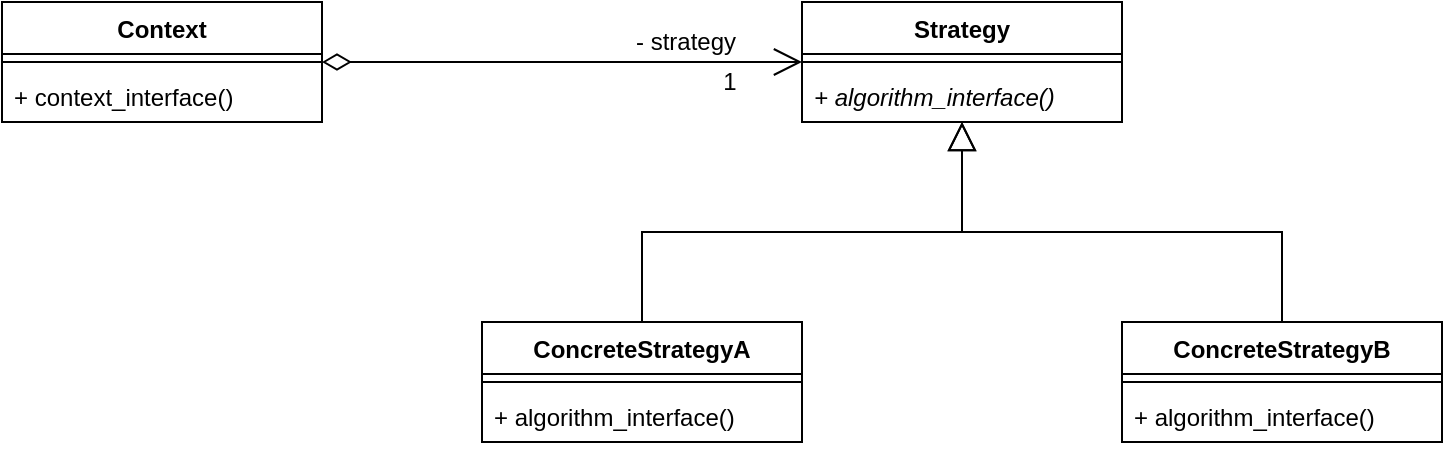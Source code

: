 <mxfile version="13.7.9" type="device"><diagram id="Di41lSnBt9apWoxaZSL3" name="Página-1"><mxGraphModel dx="1086" dy="806" grid="1" gridSize="10" guides="1" tooltips="1" connect="1" arrows="1" fold="1" page="1" pageScale="1" pageWidth="827" pageHeight="1169" math="0" shadow="0"><root><mxCell id="0"/><mxCell id="1" parent="0"/><mxCell id="fq7_r-7t5ghcUyEahZV7-19" style="edgeStyle=orthogonalEdgeStyle;rounded=0;orthogonalLoop=1;jettySize=auto;html=1;startSize=12;endArrow=open;endFill=0;endSize=12;startArrow=diamondThin;startFill=0;" edge="1" parent="1" source="fq7_r-7t5ghcUyEahZV7-1" target="fq7_r-7t5ghcUyEahZV7-5"><mxGeometry relative="1" as="geometry"/></mxCell><mxCell id="fq7_r-7t5ghcUyEahZV7-17" style="edgeStyle=orthogonalEdgeStyle;rounded=0;orthogonalLoop=1;jettySize=auto;html=1;exitX=0.5;exitY=0;exitDx=0;exitDy=0;endSize=12;startSize=12;endArrow=block;endFill=0;" edge="1" parent="1" source="fq7_r-7t5ghcUyEahZV7-9" target="fq7_r-7t5ghcUyEahZV7-5"><mxGeometry relative="1" as="geometry"/></mxCell><mxCell id="fq7_r-7t5ghcUyEahZV7-9" value="ConcreteStrategyA" style="swimlane;fontStyle=1;align=center;verticalAlign=top;childLayout=stackLayout;horizontal=1;startSize=26;horizontalStack=0;resizeParent=1;resizeParentMax=0;resizeLast=0;collapsible=1;marginBottom=0;" vertex="1" parent="1"><mxGeometry x="320" y="280" width="160" height="60" as="geometry"/></mxCell><mxCell id="fq7_r-7t5ghcUyEahZV7-11" value="" style="line;strokeWidth=1;fillColor=none;align=left;verticalAlign=middle;spacingTop=-1;spacingLeft=3;spacingRight=3;rotatable=0;labelPosition=right;points=[];portConstraint=eastwest;" vertex="1" parent="fq7_r-7t5ghcUyEahZV7-9"><mxGeometry y="26" width="160" height="8" as="geometry"/></mxCell><mxCell id="fq7_r-7t5ghcUyEahZV7-12" value="+ algorithm_interface()" style="text;strokeColor=none;fillColor=none;align=left;verticalAlign=top;spacingLeft=4;spacingRight=4;overflow=hidden;rotatable=0;points=[[0,0.5],[1,0.5]];portConstraint=eastwest;" vertex="1" parent="fq7_r-7t5ghcUyEahZV7-9"><mxGeometry y="34" width="160" height="26" as="geometry"/></mxCell><mxCell id="fq7_r-7t5ghcUyEahZV7-5" value="Strategy" style="swimlane;fontStyle=1;align=center;verticalAlign=top;childLayout=stackLayout;horizontal=1;startSize=26;horizontalStack=0;resizeParent=1;resizeParentMax=0;resizeLast=0;collapsible=1;marginBottom=0;" vertex="1" parent="1"><mxGeometry x="480" y="120" width="160" height="60" as="geometry"/></mxCell><mxCell id="fq7_r-7t5ghcUyEahZV7-7" value="" style="line;strokeWidth=1;fillColor=none;align=left;verticalAlign=middle;spacingTop=-1;spacingLeft=3;spacingRight=3;rotatable=0;labelPosition=right;points=[];portConstraint=eastwest;" vertex="1" parent="fq7_r-7t5ghcUyEahZV7-5"><mxGeometry y="26" width="160" height="8" as="geometry"/></mxCell><mxCell id="fq7_r-7t5ghcUyEahZV7-8" value="+ algorithm_interface()" style="text;strokeColor=none;fillColor=none;align=left;verticalAlign=top;spacingLeft=4;spacingRight=4;overflow=hidden;rotatable=0;points=[[0,0.5],[1,0.5]];portConstraint=eastwest;fontStyle=2" vertex="1" parent="fq7_r-7t5ghcUyEahZV7-5"><mxGeometry y="34" width="160" height="26" as="geometry"/></mxCell><mxCell id="fq7_r-7t5ghcUyEahZV7-18" style="edgeStyle=orthogonalEdgeStyle;rounded=0;orthogonalLoop=1;jettySize=auto;html=1;exitX=0.5;exitY=0;exitDx=0;exitDy=0;startSize=12;endArrow=block;endFill=0;endSize=12;" edge="1" parent="1" source="fq7_r-7t5ghcUyEahZV7-13" target="fq7_r-7t5ghcUyEahZV7-5"><mxGeometry relative="1" as="geometry"/></mxCell><mxCell id="fq7_r-7t5ghcUyEahZV7-13" value="ConcreteStrategyB" style="swimlane;fontStyle=1;align=center;verticalAlign=top;childLayout=stackLayout;horizontal=1;startSize=26;horizontalStack=0;resizeParent=1;resizeParentMax=0;resizeLast=0;collapsible=1;marginBottom=0;" vertex="1" parent="1"><mxGeometry x="640" y="280" width="160" height="60" as="geometry"/></mxCell><mxCell id="fq7_r-7t5ghcUyEahZV7-15" value="" style="line;strokeWidth=1;fillColor=none;align=left;verticalAlign=middle;spacingTop=-1;spacingLeft=3;spacingRight=3;rotatable=0;labelPosition=right;points=[];portConstraint=eastwest;" vertex="1" parent="fq7_r-7t5ghcUyEahZV7-13"><mxGeometry y="26" width="160" height="8" as="geometry"/></mxCell><mxCell id="fq7_r-7t5ghcUyEahZV7-16" value="+ algorithm_interface()" style="text;strokeColor=none;fillColor=none;align=left;verticalAlign=top;spacingLeft=4;spacingRight=4;overflow=hidden;rotatable=0;points=[[0,0.5],[1,0.5]];portConstraint=eastwest;" vertex="1" parent="fq7_r-7t5ghcUyEahZV7-13"><mxGeometry y="34" width="160" height="26" as="geometry"/></mxCell><mxCell id="fq7_r-7t5ghcUyEahZV7-20" value="- strategy" style="text;html=1;strokeColor=none;fillColor=none;align=center;verticalAlign=middle;whiteSpace=wrap;rounded=0;" vertex="1" parent="1"><mxGeometry x="390" y="130" width="64" height="20" as="geometry"/></mxCell><mxCell id="fq7_r-7t5ghcUyEahZV7-21" value="1" style="text;html=1;strokeColor=none;fillColor=none;align=center;verticalAlign=middle;whiteSpace=wrap;rounded=0;" vertex="1" parent="1"><mxGeometry x="434" y="150" width="20" height="20" as="geometry"/></mxCell><mxCell id="fq7_r-7t5ghcUyEahZV7-1" value="Context" style="swimlane;fontStyle=1;align=center;verticalAlign=top;childLayout=stackLayout;horizontal=1;startSize=26;horizontalStack=0;resizeParent=1;resizeParentMax=0;resizeLast=0;collapsible=1;marginBottom=0;" vertex="1" parent="1"><mxGeometry x="80" y="120" width="160" height="60" as="geometry"/></mxCell><mxCell id="fq7_r-7t5ghcUyEahZV7-3" value="" style="line;strokeWidth=1;fillColor=none;align=left;verticalAlign=middle;spacingTop=-1;spacingLeft=3;spacingRight=3;rotatable=0;labelPosition=right;points=[];portConstraint=eastwest;" vertex="1" parent="fq7_r-7t5ghcUyEahZV7-1"><mxGeometry y="26" width="160" height="8" as="geometry"/></mxCell><mxCell id="fq7_r-7t5ghcUyEahZV7-4" value="+ context_interface()" style="text;strokeColor=none;fillColor=none;align=left;verticalAlign=top;spacingLeft=4;spacingRight=4;overflow=hidden;rotatable=0;points=[[0,0.5],[1,0.5]];portConstraint=eastwest;" vertex="1" parent="fq7_r-7t5ghcUyEahZV7-1"><mxGeometry y="34" width="160" height="26" as="geometry"/></mxCell></root></mxGraphModel></diagram></mxfile>